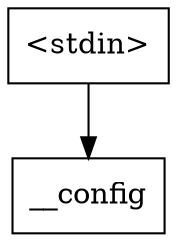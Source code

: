 digraph "dependencies" {
  header_0 [ shape="box", label="\<stdin\>" ];
  header_1 [ shape="box", label="__config" ];
  header_0 -> header_1;
}